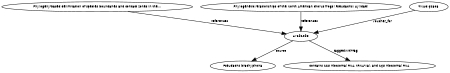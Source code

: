digraph G {
size="3,3";
node [fontsize=7, fontname="Helvetica"];
edge [fontsize=7, fontname="Helvetica"];
node0 [label="AY291095", width=0.27433100247,height=0.27433100247];
node1 [label="Phylogeny-based delimitation of species boundaries and contact zones in the...", width=0.27433100247,height=0.27433100247];
node2 [label="Phylogenetic relationships of the North American chorus frogs (Pseudacris: Hylidae)", width=0.27433100247,height=0.27433100247];
node3 [label="TNHC 62303", width=0.27433100247,height=0.27433100247];
node4 [label="Pseudacris brachyphona", width=0.27433100247,height=0.27433100247];
node5 [label="contains 12S ribosomal RNA, tRNA-Val, and 16S ribosomal RNA", width=0.27433100247,height=0.27433100247];
node1 -> node0 [label="references"];
node2 -> node0 [label="references"];
node3 -> node0 [label="voucher_for"];
node0 -> node4 [label="source"];
node0 -> node5 [label="taggedWithTag"];
}

